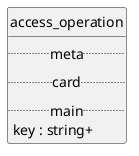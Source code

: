 @startuml uml
skinparam monochrome true
skinparam linetype ortho
hide circle

entity access_operation {
  .. meta ..
  .. card ..
  .. main ..
  key : string+
}

@enduml
